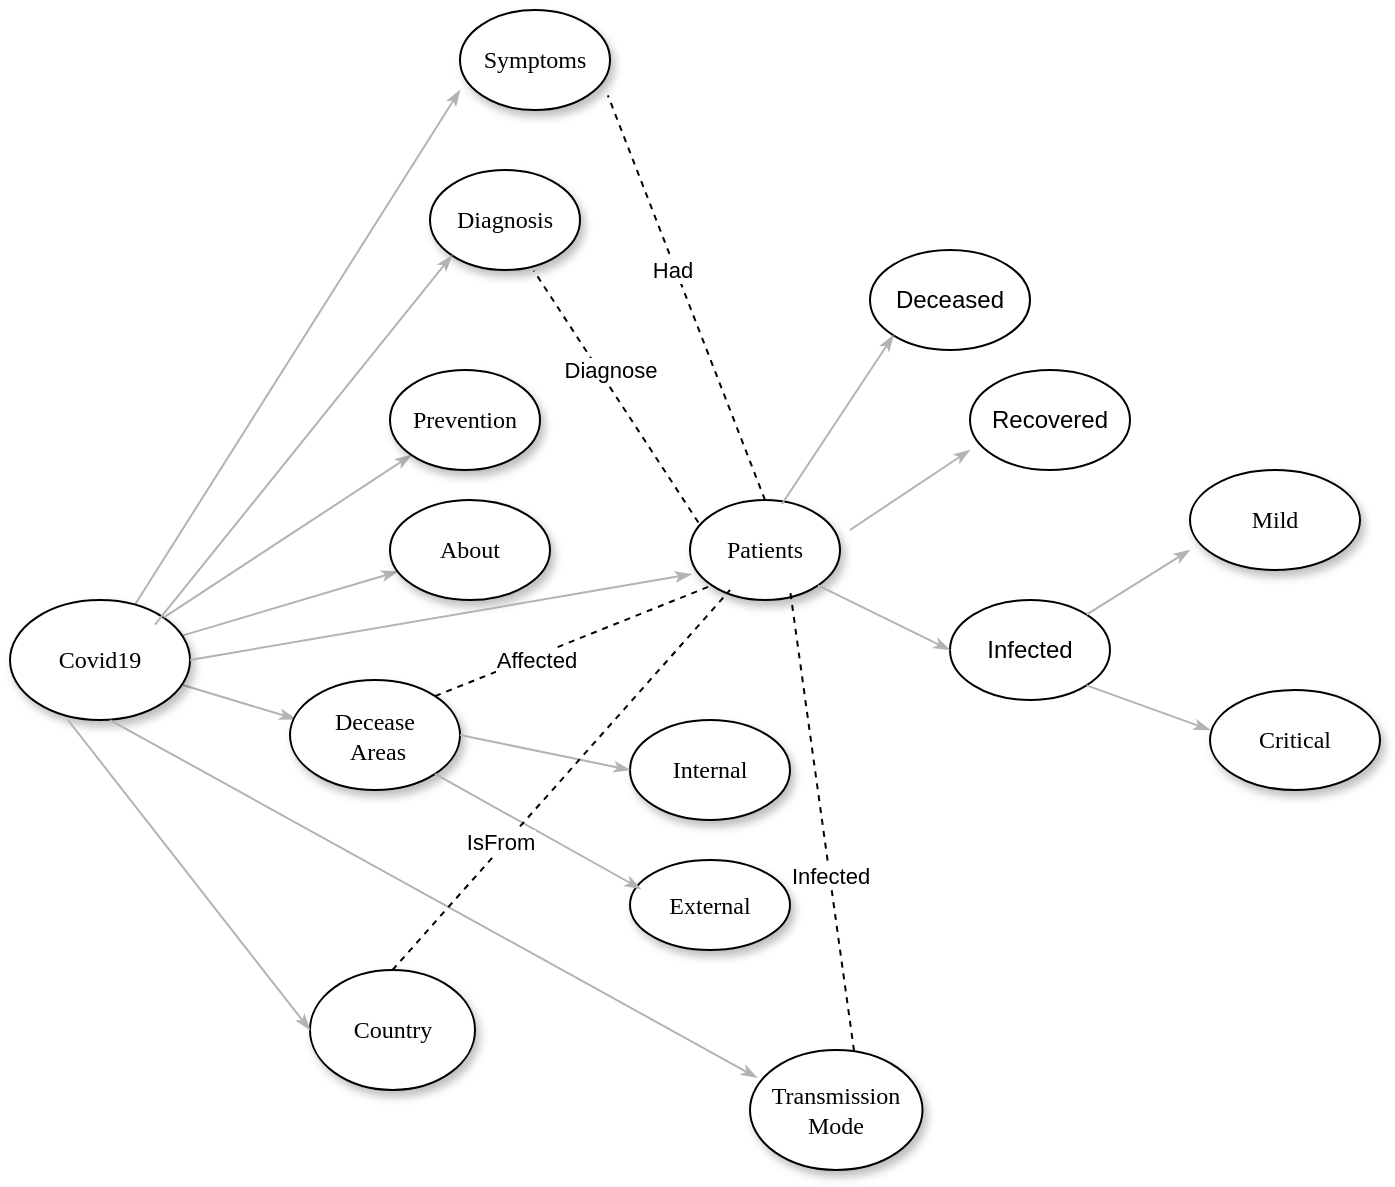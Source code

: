 <mxfile version="13.0.1" type="device"><diagram name="Page-1" id="42789a77-a242-8287-6e28-9cd8cfd52e62"><mxGraphModel dx="1304" dy="472" grid="1" gridSize="10" guides="1" tooltips="1" connect="1" arrows="1" fold="1" page="1" pageScale="1" pageWidth="1100" pageHeight="850" background="#ffffff" math="0" shadow="0"><root><mxCell id="0"/><mxCell id="1" parent="0"/><mxCell id="1ea317790d2ca983-12" style="edgeStyle=none;rounded=1;html=1;labelBackgroundColor=none;startArrow=none;startFill=0;startSize=5;endArrow=classicThin;endFill=1;endSize=5;jettySize=auto;orthogonalLoop=1;strokeColor=#B3B3B3;strokeWidth=1;fontFamily=Verdana;fontSize=12;entryX=0.033;entryY=0.355;entryDx=0;entryDy=0;entryPerimeter=0;" parent="1" source="1ea317790d2ca983-1" target="1ea317790d2ca983-2" edge="1"><mxGeometry relative="1" as="geometry"><mxPoint x="200" y="371" as="targetPoint"/></mxGeometry></mxCell><mxCell id="1ea317790d2ca983-13" value="" style="edgeStyle=none;rounded=1;html=1;labelBackgroundColor=none;startArrow=none;startFill=0;startSize=5;endArrow=classicThin;endFill=1;endSize=5;jettySize=auto;orthogonalLoop=1;strokeColor=#B3B3B3;strokeWidth=1;fontFamily=Verdana;fontSize=12;" parent="1" source="1ea317790d2ca983-1" edge="1"><mxGeometry relative="1" as="geometry"><mxPoint x="245" y="40" as="targetPoint"/></mxGeometry></mxCell><mxCell id="1ea317790d2ca983-14" value="" style="edgeStyle=none;rounded=1;html=1;labelBackgroundColor=none;startArrow=none;startFill=0;startSize=5;endArrow=classicThin;endFill=1;endSize=5;jettySize=auto;orthogonalLoop=1;strokeColor=#B3B3B3;strokeWidth=1;fontFamily=Verdana;fontSize=12" parent="1" source="1ea317790d2ca983-1" target="1ea317790d2ca983-3" edge="1"><mxGeometry relative="1" as="geometry"/></mxCell><mxCell id="1ea317790d2ca983-1" value="Covid19" style="ellipse;whiteSpace=wrap;html=1;rounded=0;shadow=1;comic=0;labelBackgroundColor=none;strokeWidth=1;fontFamily=Verdana;fontSize=12;align=center;" parent="1" vertex="1"><mxGeometry x="20" y="295" width="90" height="60" as="geometry"/></mxCell><mxCell id="1ea317790d2ca983-2" value="&lt;span&gt;Decease&lt;br&gt;&amp;nbsp;Areas&lt;/span&gt;" style="ellipse;whiteSpace=wrap;html=1;rounded=0;shadow=1;comic=0;labelBackgroundColor=none;strokeWidth=1;fontFamily=Verdana;fontSize=12;align=center;" parent="1" vertex="1"><mxGeometry x="160" y="335" width="85" height="55" as="geometry"/></mxCell><mxCell id="1ea317790d2ca983-3" value="&lt;span&gt;About&lt;/span&gt;" style="ellipse;whiteSpace=wrap;html=1;rounded=0;shadow=1;comic=0;labelBackgroundColor=none;strokeWidth=1;fontFamily=Verdana;fontSize=12;align=center;" parent="1" vertex="1"><mxGeometry x="210" y="245" width="80" height="50" as="geometry"/></mxCell><mxCell id="1ea317790d2ca983-16" value="" style="edgeStyle=none;rounded=1;html=1;labelBackgroundColor=none;startArrow=none;startFill=0;startSize=5;endArrow=classicThin;endFill=1;endSize=5;jettySize=auto;orthogonalLoop=1;strokeColor=#B3B3B3;strokeWidth=1;fontFamily=Verdana;fontSize=12;exitX=1;exitY=0.5;exitDx=0;exitDy=0;entryX=0.009;entryY=0.742;entryDx=0;entryDy=0;entryPerimeter=0;" parent="1" source="1ea317790d2ca983-1" target="1ea317790d2ca983-5" edge="1"><mxGeometry relative="1" as="geometry"><mxPoint x="737.5" y="370" as="sourcePoint"/><mxPoint x="360" y="283" as="targetPoint"/><Array as="points"/></mxGeometry></mxCell><mxCell id="1ea317790d2ca983-5" value="&lt;span&gt;Patients&lt;/span&gt;" style="ellipse;whiteSpace=wrap;html=1;rounded=0;shadow=1;comic=0;labelBackgroundColor=none;strokeWidth=1;fontFamily=Verdana;fontSize=12;align=center;" parent="1" vertex="1"><mxGeometry x="360" y="245" width="75" height="50" as="geometry"/></mxCell><mxCell id="1ea317790d2ca983-19" value="" style="edgeStyle=none;rounded=1;html=1;labelBackgroundColor=none;startArrow=none;startFill=0;startSize=5;endArrow=classicThin;endFill=1;endSize=5;jettySize=auto;orthogonalLoop=1;strokeColor=#B3B3B3;strokeWidth=1;fontFamily=Verdana;fontSize=12;exitX=1;exitY=0;exitDx=0;exitDy=0;" parent="1" source="1ea317790d2ca983-1" target="1ea317790d2ca983-10" edge="1"><mxGeometry relative="1" as="geometry"/></mxCell><mxCell id="1ea317790d2ca983-9" value="Symptoms" style="ellipse;whiteSpace=wrap;html=1;rounded=0;shadow=1;comic=0;labelBackgroundColor=none;strokeWidth=1;fontFamily=Verdana;fontSize=12;align=center;" parent="1" vertex="1"><mxGeometry x="245" width="75" height="50" as="geometry"/></mxCell><mxCell id="1ea317790d2ca983-10" value="&lt;span&gt;Prevention&lt;/span&gt;" style="ellipse;whiteSpace=wrap;html=1;rounded=0;shadow=1;comic=0;labelBackgroundColor=none;strokeWidth=1;fontFamily=Verdana;fontSize=12;align=center;" parent="1" vertex="1"><mxGeometry x="210" y="180" width="75" height="50" as="geometry"/></mxCell><mxCell id="1ea317790d2ca983-11" value="&lt;span&gt;Transmission Mode&lt;/span&gt;" style="ellipse;whiteSpace=wrap;html=1;rounded=0;shadow=1;comic=0;labelBackgroundColor=none;strokeWidth=1;fontFamily=Verdana;fontSize=12;align=center;" parent="1" vertex="1"><mxGeometry x="390" y="520" width="86.25" height="60" as="geometry"/></mxCell><mxCell id="0oF17gtVa62-q8YWMf1y-2" value="&lt;span&gt;Country&lt;/span&gt;" style="ellipse;whiteSpace=wrap;html=1;rounded=0;shadow=1;comic=0;labelBackgroundColor=none;strokeWidth=1;fontFamily=Verdana;fontSize=12;align=center;" vertex="1" parent="1"><mxGeometry x="170" y="480" width="82.5" height="60" as="geometry"/></mxCell><mxCell id="0oF17gtVa62-q8YWMf1y-3" value="&lt;span&gt;Mild&lt;/span&gt;" style="ellipse;whiteSpace=wrap;html=1;rounded=0;shadow=1;comic=0;labelBackgroundColor=none;strokeWidth=1;fontFamily=Verdana;fontSize=12;align=center;" vertex="1" parent="1"><mxGeometry x="610" y="230" width="85" height="50" as="geometry"/></mxCell><mxCell id="0oF17gtVa62-q8YWMf1y-5" style="edgeStyle=none;rounded=1;html=1;labelBackgroundColor=none;startArrow=none;startFill=0;startSize=5;endArrow=classicThin;endFill=1;endSize=5;jettySize=auto;orthogonalLoop=1;strokeColor=#B3B3B3;strokeWidth=1;fontFamily=Verdana;fontSize=12;entryX=0.042;entryY=0.231;entryDx=0;entryDy=0;entryPerimeter=0;" edge="1" parent="1" target="1ea317790d2ca983-11"><mxGeometry relative="1" as="geometry"><mxPoint x="69.996" y="355.003" as="sourcePoint"/><mxPoint x="200" y="460" as="targetPoint"/></mxGeometry></mxCell><mxCell id="0oF17gtVa62-q8YWMf1y-6" value="" style="edgeStyle=none;rounded=1;html=1;labelBackgroundColor=none;startArrow=none;startFill=0;startSize=5;endArrow=classicThin;endFill=1;endSize=5;jettySize=auto;orthogonalLoop=1;strokeColor=#B3B3B3;strokeWidth=1;fontFamily=Verdana;fontSize=12;exitX=0.322;exitY=1;exitDx=0;exitDy=0;exitPerimeter=0;entryX=0;entryY=0.5;entryDx=0;entryDy=0;" edge="1" parent="1" source="1ea317790d2ca983-1" target="0oF17gtVa62-q8YWMf1y-2"><mxGeometry relative="1" as="geometry"><mxPoint x="100" y="534.88" as="sourcePoint"/><mxPoint x="420.0" y="530.002" as="targetPoint"/><Array as="points"/></mxGeometry></mxCell><mxCell id="0oF17gtVa62-q8YWMf1y-7" value="Deceased" style="ellipse;whiteSpace=wrap;html=1;" vertex="1" parent="1"><mxGeometry x="450" y="120" width="80" height="50" as="geometry"/></mxCell><mxCell id="0oF17gtVa62-q8YWMf1y-8" value="" style="edgeStyle=none;rounded=1;html=1;labelBackgroundColor=none;startArrow=none;startFill=0;startSize=5;endArrow=classicThin;endFill=1;endSize=5;jettySize=auto;orthogonalLoop=1;strokeColor=#B3B3B3;strokeWidth=1;fontFamily=Verdana;fontSize=12;exitX=0.613;exitY=0.04;exitDx=0;exitDy=0;exitPerimeter=0;entryX=0;entryY=1;entryDx=0;entryDy=0;" edge="1" parent="1" source="1ea317790d2ca983-5" target="0oF17gtVa62-q8YWMf1y-7"><mxGeometry x="-0.018" y="-2" relative="1" as="geometry"><mxPoint x="439" y="292" as="sourcePoint"/><mxPoint x="421" y="290" as="targetPoint"/><Array as="points"/><mxPoint as="offset"/></mxGeometry></mxCell><mxCell id="0oF17gtVa62-q8YWMf1y-9" value="Recovered" style="ellipse;whiteSpace=wrap;html=1;" vertex="1" parent="1"><mxGeometry x="500" y="180" width="80" height="50" as="geometry"/></mxCell><mxCell id="0oF17gtVa62-q8YWMf1y-12" value="" style="edgeStyle=none;rounded=1;html=1;labelBackgroundColor=none;startArrow=none;startFill=0;startSize=5;endArrow=classicThin;endFill=1;endSize=5;jettySize=auto;orthogonalLoop=1;strokeColor=#B3B3B3;strokeWidth=1;fontFamily=Verdana;fontSize=12;" edge="1" parent="1"><mxGeometry x="-0.074" y="-1" relative="1" as="geometry"><mxPoint x="440" y="260" as="sourcePoint"/><mxPoint x="500" y="220" as="targetPoint"/><Array as="points"/><mxPoint x="-1" as="offset"/></mxGeometry></mxCell><mxCell id="0oF17gtVa62-q8YWMf1y-13" value="Infected" style="ellipse;whiteSpace=wrap;html=1;" vertex="1" parent="1"><mxGeometry x="490" y="295" width="80" height="50" as="geometry"/></mxCell><mxCell id="0oF17gtVa62-q8YWMf1y-14" value="" style="edgeStyle=none;rounded=1;html=1;labelBackgroundColor=none;startArrow=none;startFill=0;startSize=5;endArrow=classicThin;endFill=1;endSize=5;jettySize=auto;orthogonalLoop=1;strokeColor=#B3B3B3;strokeWidth=1;fontFamily=Verdana;fontSize=12;exitX=1;exitY=1;exitDx=0;exitDy=0;entryX=0;entryY=0.5;entryDx=0;entryDy=0;" edge="1" parent="1" source="1ea317790d2ca983-5" target="0oF17gtVa62-q8YWMf1y-13"><mxGeometry x="-0.018" y="-2" relative="1" as="geometry"><mxPoint x="426.49" y="440.0" as="sourcePoint"/><mxPoint x="560.997" y="351.159" as="targetPoint"/><Array as="points"/><mxPoint as="offset"/></mxGeometry></mxCell><mxCell id="0oF17gtVa62-q8YWMf1y-19" value="" style="edgeStyle=none;rounded=1;html=1;labelBackgroundColor=none;startArrow=none;startFill=0;startSize=5;endArrow=classicThin;endFill=1;endSize=5;jettySize=auto;orthogonalLoop=1;strokeColor=#B3B3B3;strokeWidth=1;fontFamily=Verdana;fontSize=12;exitX=1;exitY=0;exitDx=0;exitDy=0;" edge="1" parent="1" source="0oF17gtVa62-q8YWMf1y-13"><mxGeometry x="-0.018" y="-2" relative="1" as="geometry"><mxPoint x="497.004" y="429.999" as="sourcePoint"/><mxPoint x="610" y="270" as="targetPoint"/><Array as="points"/><mxPoint as="offset"/></mxGeometry></mxCell><mxCell id="0oF17gtVa62-q8YWMf1y-22" value="&lt;span&gt;Critical&lt;/span&gt;" style="ellipse;whiteSpace=wrap;html=1;rounded=0;shadow=1;comic=0;labelBackgroundColor=none;strokeWidth=1;fontFamily=Verdana;fontSize=12;align=center;" vertex="1" parent="1"><mxGeometry x="620" y="340" width="85" height="50" as="geometry"/></mxCell><mxCell id="0oF17gtVa62-q8YWMf1y-23" value="" style="edgeStyle=none;rounded=1;html=1;labelBackgroundColor=none;startArrow=none;startFill=0;startSize=5;endArrow=classicThin;endFill=1;endSize=5;jettySize=auto;orthogonalLoop=1;strokeColor=#B3B3B3;strokeWidth=1;fontFamily=Verdana;fontSize=12;exitX=1;exitY=1;exitDx=0;exitDy=0;" edge="1" parent="1" source="0oF17gtVa62-q8YWMf1y-13"><mxGeometry x="-0.018" y="-2" relative="1" as="geometry"><mxPoint x="638.451" y="442.427" as="sourcePoint"/><mxPoint x="620" y="360" as="targetPoint"/><Array as="points"/><mxPoint as="offset"/></mxGeometry></mxCell><mxCell id="0oF17gtVa62-q8YWMf1y-24" value="&lt;span&gt;Internal&lt;/span&gt;" style="ellipse;whiteSpace=wrap;html=1;rounded=0;shadow=1;comic=0;labelBackgroundColor=none;strokeWidth=1;fontFamily=Verdana;fontSize=12;align=center;" vertex="1" parent="1"><mxGeometry x="330" y="355" width="80" height="50" as="geometry"/></mxCell><mxCell id="0oF17gtVa62-q8YWMf1y-25" value="&lt;span&gt;External&lt;/span&gt;" style="ellipse;whiteSpace=wrap;html=1;rounded=0;shadow=1;comic=0;labelBackgroundColor=none;strokeWidth=1;fontFamily=Verdana;fontSize=12;align=center;" vertex="1" parent="1"><mxGeometry x="330" y="425" width="80" height="45" as="geometry"/></mxCell><mxCell id="0oF17gtVa62-q8YWMf1y-26" value="" style="edgeStyle=none;rounded=1;html=1;labelBackgroundColor=none;startArrow=none;startFill=0;startSize=5;endArrow=classicThin;endFill=1;endSize=5;jettySize=auto;orthogonalLoop=1;strokeColor=#B3B3B3;strokeWidth=1;fontFamily=Verdana;fontSize=12;exitX=1;exitY=0.5;exitDx=0;exitDy=0;entryX=0;entryY=0.5;entryDx=0;entryDy=0;" edge="1" parent="1" source="1ea317790d2ca983-2" target="0oF17gtVa62-q8YWMf1y-24"><mxGeometry x="-0.018" y="-2" relative="1" as="geometry"><mxPoint x="287.501" y="377.427" as="sourcePoint"/><mxPoint x="379.05" y="345.0" as="targetPoint"/><Array as="points"/><mxPoint as="offset"/></mxGeometry></mxCell><mxCell id="0oF17gtVa62-q8YWMf1y-27" value="" style="edgeStyle=none;rounded=1;html=1;labelBackgroundColor=none;startArrow=none;startFill=0;startSize=5;endArrow=classicThin;endFill=1;endSize=5;jettySize=auto;orthogonalLoop=1;strokeColor=#B3B3B3;strokeWidth=1;fontFamily=Verdana;fontSize=12;exitX=1;exitY=1;exitDx=0;exitDy=0;entryX=0.068;entryY=0.322;entryDx=0;entryDy=0;entryPerimeter=0;" edge="1" parent="1" source="1ea317790d2ca983-2" target="0oF17gtVa62-q8YWMf1y-25"><mxGeometry x="0.838" y="17" relative="1" as="geometry"><mxPoint x="270.0" y="410.0" as="sourcePoint"/><mxPoint x="370" y="440" as="targetPoint"/><Array as="points"/><mxPoint as="offset"/></mxGeometry></mxCell><mxCell id="0oF17gtVa62-q8YWMf1y-35" value="" style="endArrow=none;dashed=1;html=1;exitX=1;exitY=0;exitDx=0;exitDy=0;entryX=0;entryY=1;entryDx=0;entryDy=0;" edge="1" parent="1" source="1ea317790d2ca983-2" target="1ea317790d2ca983-5"><mxGeometry width="50" height="50" relative="1" as="geometry"><mxPoint x="340" y="360" as="sourcePoint"/><mxPoint x="360" y="296" as="targetPoint"/></mxGeometry></mxCell><mxCell id="0oF17gtVa62-q8YWMf1y-40" value="Affected" style="edgeLabel;html=1;align=center;verticalAlign=middle;resizable=0;points=[];" vertex="1" connectable="0" parent="0oF17gtVa62-q8YWMf1y-35"><mxGeometry x="-0.266" y="-2" relative="1" as="geometry"><mxPoint x="-1" as="offset"/></mxGeometry></mxCell><mxCell id="0oF17gtVa62-q8YWMf1y-37" value="" style="endArrow=none;dashed=1;html=1;exitX=0.5;exitY=0;exitDx=0;exitDy=0;entryX=0.267;entryY=0.9;entryDx=0;entryDy=0;entryPerimeter=0;" edge="1" parent="1" source="0oF17gtVa62-q8YWMf1y-2" target="1ea317790d2ca983-5"><mxGeometry width="50" height="50" relative="1" as="geometry"><mxPoint x="560" y="500" as="sourcePoint"/><mxPoint x="370" y="300" as="targetPoint"/></mxGeometry></mxCell><mxCell id="0oF17gtVa62-q8YWMf1y-43" value="IsFrom" style="edgeLabel;html=1;align=center;verticalAlign=middle;resizable=0;points=[];" vertex="1" connectable="0" parent="0oF17gtVa62-q8YWMf1y-37"><mxGeometry x="-0.342" y="2" relative="1" as="geometry"><mxPoint as="offset"/></mxGeometry></mxCell><mxCell id="0oF17gtVa62-q8YWMf1y-39" value="" style="endArrow=none;dashed=1;html=1;exitX=0.603;exitY=0.006;exitDx=0;exitDy=0;exitPerimeter=0;entryX=0.667;entryY=0.9;entryDx=0;entryDy=0;entryPerimeter=0;" edge="1" parent="1" source="1ea317790d2ca983-11" target="1ea317790d2ca983-5"><mxGeometry width="50" height="50" relative="1" as="geometry"><mxPoint x="570" y="460" as="sourcePoint"/><mxPoint x="410" y="300" as="targetPoint"/></mxGeometry></mxCell><mxCell id="0oF17gtVa62-q8YWMf1y-44" value="Infected" style="edgeLabel;html=1;align=center;verticalAlign=middle;resizable=0;points=[];" vertex="1" connectable="0" parent="0oF17gtVa62-q8YWMf1y-39"><mxGeometry x="-0.239" relative="1" as="geometry"><mxPoint as="offset"/></mxGeometry></mxCell><mxCell id="0oF17gtVa62-q8YWMf1y-41" value="" style="endArrow=none;dashed=1;html=1;exitX=0.5;exitY=0;exitDx=0;exitDy=0;entryX=0.986;entryY=0.854;entryDx=0;entryDy=0;entryPerimeter=0;" edge="1" parent="1" source="1ea317790d2ca983-5" target="1ea317790d2ca983-9"><mxGeometry width="50" height="50" relative="1" as="geometry"><mxPoint x="320" y="180" as="sourcePoint"/><mxPoint x="370" y="130" as="targetPoint"/></mxGeometry></mxCell><mxCell id="0oF17gtVa62-q8YWMf1y-42" value="Had" style="edgeLabel;html=1;align=center;verticalAlign=middle;resizable=0;points=[];" vertex="1" connectable="0" parent="0oF17gtVa62-q8YWMf1y-41"><mxGeometry x="0.145" y="2" relative="1" as="geometry"><mxPoint as="offset"/></mxGeometry></mxCell><mxCell id="0oF17gtVa62-q8YWMf1y-45" value="Diagnosis" style="ellipse;whiteSpace=wrap;html=1;rounded=0;shadow=1;comic=0;labelBackgroundColor=none;strokeWidth=1;fontFamily=Verdana;fontSize=12;align=center;" vertex="1" parent="1"><mxGeometry x="230" y="80" width="75" height="50" as="geometry"/></mxCell><mxCell id="0oF17gtVa62-q8YWMf1y-48" value="" style="edgeStyle=none;rounded=1;html=1;labelBackgroundColor=none;startArrow=none;startFill=0;startSize=5;endArrow=classicThin;endFill=1;endSize=5;jettySize=auto;orthogonalLoop=1;strokeColor=#B3B3B3;strokeWidth=1;fontFamily=Verdana;fontSize=12;entryX=0;entryY=1;entryDx=0;entryDy=0;" edge="1" parent="1" target="0oF17gtVa62-q8YWMf1y-45"><mxGeometry relative="1" as="geometry"><mxPoint x="92.478" y="307.355" as="sourcePoint"/><mxPoint x="255.0" y="50" as="targetPoint"/></mxGeometry></mxCell><mxCell id="0oF17gtVa62-q8YWMf1y-49" value="" style="endArrow=none;dashed=1;html=1;exitX=0.056;exitY=0.225;exitDx=0;exitDy=0;exitPerimeter=0;entryX=0.692;entryY=1.007;entryDx=0;entryDy=0;entryPerimeter=0;" edge="1" parent="1" source="1ea317790d2ca983-5" target="0oF17gtVa62-q8YWMf1y-45"><mxGeometry width="50" height="50" relative="1" as="geometry"><mxPoint x="330" y="250" as="sourcePoint"/><mxPoint x="380" y="200" as="targetPoint"/></mxGeometry></mxCell><mxCell id="0oF17gtVa62-q8YWMf1y-50" value="Diagnose" style="edgeLabel;html=1;align=center;verticalAlign=middle;resizable=0;points=[];" vertex="1" connectable="0" parent="0oF17gtVa62-q8YWMf1y-49"><mxGeometry x="-0.197" relative="1" as="geometry"><mxPoint x="-11.37" y="-26.03" as="offset"/></mxGeometry></mxCell></root></mxGraphModel></diagram></mxfile>